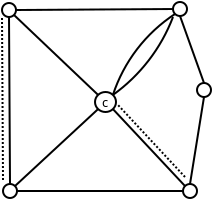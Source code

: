 <?xml version="1.0" encoding="UTF-8"?>
<dia:diagram xmlns:dia="http://www.lysator.liu.se/~alla/dia/">
  <dia:layer name="Hintergrund" visible="true">
    <dia:object type="Standard - Ellipse" version="0" id="O0">
      <dia:attribute name="obj_pos">
        <dia:point val="5,6.05"/>
      </dia:attribute>
      <dia:attribute name="obj_bb">
        <dia:rectangle val="4.95,6;5.75,6.8"/>
      </dia:attribute>
      <dia:attribute name="elem_corner">
        <dia:point val="5,6.05"/>
      </dia:attribute>
      <dia:attribute name="elem_width">
        <dia:real val="0.7"/>
      </dia:attribute>
      <dia:attribute name="elem_height">
        <dia:real val="0.7"/>
      </dia:attribute>
    </dia:object>
    <dia:object type="Standard - Ellipse" version="0" id="O1">
      <dia:attribute name="obj_pos">
        <dia:point val="5.05,15.1"/>
      </dia:attribute>
      <dia:attribute name="obj_bb">
        <dia:rectangle val="5,15.05;5.8,15.85"/>
      </dia:attribute>
      <dia:attribute name="elem_corner">
        <dia:point val="5.05,15.1"/>
      </dia:attribute>
      <dia:attribute name="elem_width">
        <dia:real val="0.7"/>
      </dia:attribute>
      <dia:attribute name="elem_height">
        <dia:real val="0.7"/>
      </dia:attribute>
    </dia:object>
    <dia:object type="Standard - Ellipse" version="0" id="O2">
      <dia:attribute name="obj_pos">
        <dia:point val="13.55,6"/>
      </dia:attribute>
      <dia:attribute name="obj_bb">
        <dia:rectangle val="13.5,5.95;14.3,6.75"/>
      </dia:attribute>
      <dia:attribute name="elem_corner">
        <dia:point val="13.55,6"/>
      </dia:attribute>
      <dia:attribute name="elem_width">
        <dia:real val="0.7"/>
      </dia:attribute>
      <dia:attribute name="elem_height">
        <dia:real val="0.7"/>
      </dia:attribute>
    </dia:object>
    <dia:object type="Standard - Ellipse" version="0" id="O3">
      <dia:attribute name="obj_pos">
        <dia:point val="14.75,10.05"/>
      </dia:attribute>
      <dia:attribute name="obj_bb">
        <dia:rectangle val="14.7,10;15.5,10.8"/>
      </dia:attribute>
      <dia:attribute name="elem_corner">
        <dia:point val="14.75,10.05"/>
      </dia:attribute>
      <dia:attribute name="elem_width">
        <dia:real val="0.7"/>
      </dia:attribute>
      <dia:attribute name="elem_height">
        <dia:real val="0.7"/>
      </dia:attribute>
    </dia:object>
    <dia:object type="Standard - Ellipse" version="0" id="O4">
      <dia:attribute name="obj_pos">
        <dia:point val="14.05,15.1"/>
      </dia:attribute>
      <dia:attribute name="obj_bb">
        <dia:rectangle val="14,15.05;14.8,15.85"/>
      </dia:attribute>
      <dia:attribute name="elem_corner">
        <dia:point val="14.05,15.1"/>
      </dia:attribute>
      <dia:attribute name="elem_width">
        <dia:real val="0.7"/>
      </dia:attribute>
      <dia:attribute name="elem_height">
        <dia:real val="0.7"/>
      </dia:attribute>
    </dia:object>
    <dia:object type="Standard - Line" version="0" id="O5">
      <dia:attribute name="obj_pos">
        <dia:point val="5.35,6.75"/>
      </dia:attribute>
      <dia:attribute name="obj_bb">
        <dia:rectangle val="5.3,6.7;5.45,15.15"/>
      </dia:attribute>
      <dia:attribute name="conn_endpoints">
        <dia:point val="5.35,6.75"/>
        <dia:point val="5.4,15.1"/>
      </dia:attribute>
      <dia:attribute name="numcp">
        <dia:int val="1"/>
      </dia:attribute>
      <dia:connections>
        <dia:connection handle="0" to="O0" connection="6"/>
        <dia:connection handle="1" to="O1" connection="1"/>
      </dia:connections>
    </dia:object>
    <dia:object type="Standard - Line" version="0" id="O6">
      <dia:attribute name="obj_pos">
        <dia:point val="5.7,6.4"/>
      </dia:attribute>
      <dia:attribute name="obj_bb">
        <dia:rectangle val="5.65,6.3;13.6,6.45"/>
      </dia:attribute>
      <dia:attribute name="conn_endpoints">
        <dia:point val="5.7,6.4"/>
        <dia:point val="13.55,6.35"/>
      </dia:attribute>
      <dia:attribute name="numcp">
        <dia:int val="1"/>
      </dia:attribute>
      <dia:connections>
        <dia:connection handle="0" to="O0" connection="4"/>
        <dia:connection handle="1" to="O2" connection="3"/>
      </dia:connections>
    </dia:object>
    <dia:object type="Standard - Line" version="0" id="O7">
      <dia:attribute name="obj_pos">
        <dia:point val="15.1,10.05"/>
      </dia:attribute>
      <dia:attribute name="obj_bb">
        <dia:rectangle val="13.836,6.636;15.164,10.114"/>
      </dia:attribute>
      <dia:attribute name="conn_endpoints">
        <dia:point val="15.1,10.05"/>
        <dia:point val="13.9,6.7"/>
      </dia:attribute>
      <dia:attribute name="numcp">
        <dia:int val="1"/>
      </dia:attribute>
      <dia:connections>
        <dia:connection handle="0" to="O3" connection="1"/>
        <dia:connection handle="1" to="O2" connection="6"/>
      </dia:connections>
    </dia:object>
    <dia:object type="Standard - Line" version="0" id="O8">
      <dia:attribute name="obj_pos">
        <dia:point val="15.1,10.75"/>
      </dia:attribute>
      <dia:attribute name="obj_bb">
        <dia:rectangle val="14.343,10.693;15.157,15.157"/>
      </dia:attribute>
      <dia:attribute name="conn_endpoints">
        <dia:point val="15.1,10.75"/>
        <dia:point val="14.4,15.1"/>
      </dia:attribute>
      <dia:attribute name="numcp">
        <dia:int val="1"/>
      </dia:attribute>
      <dia:connections>
        <dia:connection handle="0" to="O3" connection="6"/>
        <dia:connection handle="1" to="O4" connection="1"/>
      </dia:connections>
    </dia:object>
    <dia:object type="Standard - Line" version="0" id="O9">
      <dia:attribute name="obj_pos">
        <dia:point val="5.75,15.45"/>
      </dia:attribute>
      <dia:attribute name="obj_bb">
        <dia:rectangle val="5.7,15.4;14.1,15.5"/>
      </dia:attribute>
      <dia:attribute name="conn_endpoints">
        <dia:point val="5.75,15.45"/>
        <dia:point val="14.05,15.45"/>
      </dia:attribute>
      <dia:attribute name="numcp">
        <dia:int val="1"/>
      </dia:attribute>
      <dia:connections>
        <dia:connection handle="0" to="O1" connection="4"/>
        <dia:connection handle="1" to="O4" connection="3"/>
      </dia:connections>
    </dia:object>
    <dia:object type="Standard - Line" version="0" id="O10">
      <dia:attribute name="obj_pos">
        <dia:point val="5.597,6.647"/>
      </dia:attribute>
      <dia:attribute name="obj_bb">
        <dia:rectangle val="5.527,6.577;9.874,10.717"/>
      </dia:attribute>
      <dia:attribute name="conn_endpoints">
        <dia:point val="5.597,6.647"/>
        <dia:point val="9.804,10.646"/>
      </dia:attribute>
      <dia:attribute name="numcp">
        <dia:int val="1"/>
      </dia:attribute>
      <dia:connections>
        <dia:connection handle="0" to="O0" connection="7"/>
        <dia:connection handle="1" to="O15" connection="0"/>
      </dia:connections>
    </dia:object>
    <dia:object type="Standard - Line" version="0" id="O11">
      <dia:attribute name="obj_pos">
        <dia:point val="9.804,11.354"/>
      </dia:attribute>
      <dia:attribute name="obj_bb">
        <dia:rectangle val="5.577,11.283;9.874,15.273"/>
      </dia:attribute>
      <dia:attribute name="conn_endpoints">
        <dia:point val="9.804,11.354"/>
        <dia:point val="5.647,15.203"/>
      </dia:attribute>
      <dia:attribute name="numcp">
        <dia:int val="1"/>
      </dia:attribute>
      <dia:connections>
        <dia:connection handle="0" to="O15" connection="5"/>
        <dia:connection handle="1" to="O1" connection="2"/>
      </dia:connections>
    </dia:object>
    <dia:object type="Standard - Line" version="0" id="O12">
      <dia:attribute name="obj_pos">
        <dia:point val="10.546,11.354"/>
      </dia:attribute>
      <dia:attribute name="obj_bb">
        <dia:rectangle val="10.476,11.283;14.223,15.273"/>
      </dia:attribute>
      <dia:attribute name="conn_endpoints">
        <dia:point val="10.546,11.354"/>
        <dia:point val="14.152,15.203"/>
      </dia:attribute>
      <dia:attribute name="numcp">
        <dia:int val="1"/>
      </dia:attribute>
      <dia:connections>
        <dia:connection handle="0" to="O15" connection="7"/>
        <dia:connection handle="1" to="O4" connection="0"/>
      </dia:connections>
    </dia:object>
    <dia:object type="Standard - Line" version="0" id="O13">
      <dia:attribute name="obj_pos">
        <dia:point val="5,6.8"/>
      </dia:attribute>
      <dia:attribute name="obj_bb">
        <dia:rectangle val="4.95,6.75;5.1,15.0"/>
      </dia:attribute>
      <dia:attribute name="conn_endpoints">
        <dia:point val="5,6.8"/>
        <dia:point val="5.05,14.95"/>
      </dia:attribute>
      <dia:attribute name="numcp">
        <dia:int val="1"/>
      </dia:attribute>
      <dia:attribute name="line_width">
        <dia:real val="0.1"/>
      </dia:attribute>
      <dia:attribute name="line_style">
        <dia:enum val="4"/>
      </dia:attribute>
    </dia:object>
    <dia:object type="Standard - Line" version="0" id="O14">
      <dia:attribute name="obj_pos">
        <dia:point val="14.15,14.75"/>
      </dia:attribute>
      <dia:attribute name="obj_bb">
        <dia:rectangle val="10.729,11.079;14.221,14.821"/>
      </dia:attribute>
      <dia:attribute name="conn_endpoints">
        <dia:point val="14.15,14.75"/>
        <dia:point val="10.8,11.15"/>
      </dia:attribute>
      <dia:attribute name="numcp">
        <dia:int val="1"/>
      </dia:attribute>
      <dia:attribute name="line_width">
        <dia:real val="0.1"/>
      </dia:attribute>
      <dia:attribute name="line_style">
        <dia:enum val="4"/>
      </dia:attribute>
    </dia:object>
    <dia:object type="Standard - Ellipse" version="0" id="O15">
      <dia:attribute name="obj_pos">
        <dia:point val="9.65,10.5"/>
      </dia:attribute>
      <dia:attribute name="obj_bb">
        <dia:rectangle val="9.6,10.45;10.75,11.55"/>
      </dia:attribute>
      <dia:attribute name="elem_corner">
        <dia:point val="9.65,10.5"/>
      </dia:attribute>
      <dia:attribute name="elem_width">
        <dia:real val="1.05"/>
      </dia:attribute>
      <dia:attribute name="elem_height">
        <dia:real val="1"/>
      </dia:attribute>
    </dia:object>
    <dia:object type="Standard - Text" version="0" id="O16">
      <dia:attribute name="obj_pos">
        <dia:point val="10.15,11.25"/>
      </dia:attribute>
      <dia:attribute name="obj_bb">
        <dia:rectangle val="9.974,10.587;10.376,11.537"/>
      </dia:attribute>
      <dia:attribute name="text">
        <dia:composite type="text">
          <dia:attribute name="string">
            <dia:string>#c#</dia:string>
          </dia:attribute>
          <dia:attribute name="font">
            <dia:font name="Helvetica"/>
          </dia:attribute>
          <dia:attribute name="height">
            <dia:real val="0.8"/>
          </dia:attribute>
          <dia:attribute name="pos">
            <dia:point val="10.15,11.25"/>
          </dia:attribute>
          <dia:attribute name="color">
            <dia:color val="#000000"/>
          </dia:attribute>
          <dia:attribute name="alignment">
            <dia:enum val="1"/>
          </dia:attribute>
        </dia:composite>
      </dia:attribute>
    </dia:object>
    <dia:object type="Standard - Arc" version="0" id="O17">
      <dia:attribute name="obj_pos">
        <dia:point val="13.652,6.597"/>
      </dia:attribute>
      <dia:attribute name="obj_bb">
        <dia:rectangle val="10.476,6.527;13.723,10.717"/>
      </dia:attribute>
      <dia:attribute name="conn_endpoints">
        <dia:point val="13.652,6.597"/>
        <dia:point val="10.546,10.646"/>
      </dia:attribute>
      <dia:attribute name="curve_distance">
        <dia:real val="0.434"/>
      </dia:attribute>
      <dia:connections>
        <dia:connection handle="0" to="O2" connection="5"/>
        <dia:connection handle="1" to="O15" connection="2"/>
      </dia:connections>
    </dia:object>
    <dia:object type="Standard - Arc" version="0" id="O18">
      <dia:attribute name="obj_pos">
        <dia:point val="13.55,6.75"/>
      </dia:attribute>
      <dia:attribute name="obj_bb">
        <dia:rectangle val="10.476,6.68;13.62,10.717"/>
      </dia:attribute>
      <dia:attribute name="conn_endpoints">
        <dia:point val="13.55,6.75"/>
        <dia:point val="10.546,10.646"/>
      </dia:attribute>
      <dia:attribute name="curve_distance">
        <dia:real val="-0.362"/>
      </dia:attribute>
      <dia:connections>
        <dia:connection handle="1" to="O15" connection="2"/>
      </dia:connections>
    </dia:object>
  </dia:layer>
</dia:diagram>

